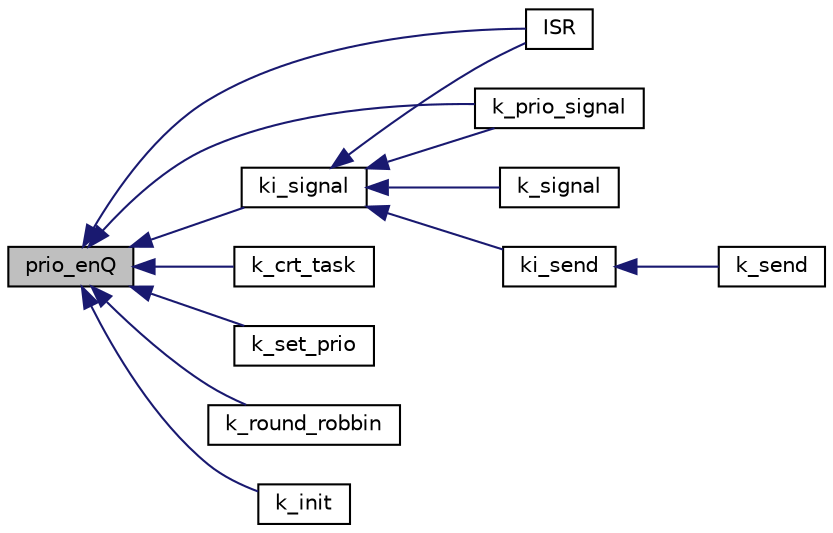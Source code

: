 digraph "prio_enQ"
{
  edge [fontname="Helvetica",fontsize="10",labelfontname="Helvetica",labelfontsize="10"];
  node [fontname="Helvetica",fontsize="10",shape=record];
  rankdir="LR";
  Node1 [label="prio_enQ",height=0.2,width=0.4,color="black", fillcolor="grey75", style="filled", fontcolor="black"];
  Node1 -> Node2 [dir="back",color="midnightblue",fontsize="10",style="solid",fontname="Helvetica"];
  Node2 [label="ISR",height=0.2,width=0.4,color="black", fillcolor="white", style="filled",URL="$krnl_8c.html#a790cb408825575b88d1107608b1ff389"];
  Node1 -> Node3 [dir="back",color="midnightblue",fontsize="10",style="solid",fontname="Helvetica"];
  Node3 [label="k_crt_task",height=0.2,width=0.4,color="black", fillcolor="white", style="filled",URL="$krnl_8h.html#ab0cfe9f72acf96b6f901b1fccf3e723f"];
  Node1 -> Node4 [dir="back",color="midnightblue",fontsize="10",style="solid",fontname="Helvetica"];
  Node4 [label="k_set_prio",height=0.2,width=0.4,color="black", fillcolor="white", style="filled",URL="$krnl_8h.html#a77ca854c9aa048f21a82d7a9b3e7c070"];
  Node1 -> Node5 [dir="back",color="midnightblue",fontsize="10",style="solid",fontname="Helvetica"];
  Node5 [label="ki_signal",height=0.2,width=0.4,color="black", fillcolor="white", style="filled",URL="$krnl_8h.html#a45c4a121f17683f0cd3593c0ee0bff1b"];
  Node5 -> Node2 [dir="back",color="midnightblue",fontsize="10",style="solid",fontname="Helvetica"];
  Node5 -> Node6 [dir="back",color="midnightblue",fontsize="10",style="solid",fontname="Helvetica"];
  Node6 [label="k_prio_signal",height=0.2,width=0.4,color="black", fillcolor="white", style="filled",URL="$krnl_8h.html#a9dd68e067508f30ffdc08622cf7a43dd"];
  Node5 -> Node7 [dir="back",color="midnightblue",fontsize="10",style="solid",fontname="Helvetica"];
  Node7 [label="k_signal",height=0.2,width=0.4,color="black", fillcolor="white", style="filled",URL="$krnl_8h.html#a0c2f743e45400c5d9ac04457b78d3d97"];
  Node5 -> Node8 [dir="back",color="midnightblue",fontsize="10",style="solid",fontname="Helvetica"];
  Node8 [label="ki_send",height=0.2,width=0.4,color="black", fillcolor="white", style="filled",URL="$krnl_8h.html#a7f0e5da0dbd3154fa3b69e3e2e650bed"];
  Node8 -> Node9 [dir="back",color="midnightblue",fontsize="10",style="solid",fontname="Helvetica"];
  Node9 [label="k_send",height=0.2,width=0.4,color="black", fillcolor="white", style="filled",URL="$krnl_8h.html#aad1cd26ac0560fb40b088b229c07f7a3"];
  Node1 -> Node6 [dir="back",color="midnightblue",fontsize="10",style="solid",fontname="Helvetica"];
  Node1 -> Node10 [dir="back",color="midnightblue",fontsize="10",style="solid",fontname="Helvetica"];
  Node10 [label="k_round_robbin",height=0.2,width=0.4,color="black", fillcolor="white", style="filled",URL="$krnl_8c.html#a9b36880ab6632f7533f77dbbe3119dd5"];
  Node1 -> Node11 [dir="back",color="midnightblue",fontsize="10",style="solid",fontname="Helvetica"];
  Node11 [label="k_init",height=0.2,width=0.4,color="black", fillcolor="white", style="filled",URL="$krnl_8h.html#ad939ea35387a46c6c94a096d41c0d18b"];
}
